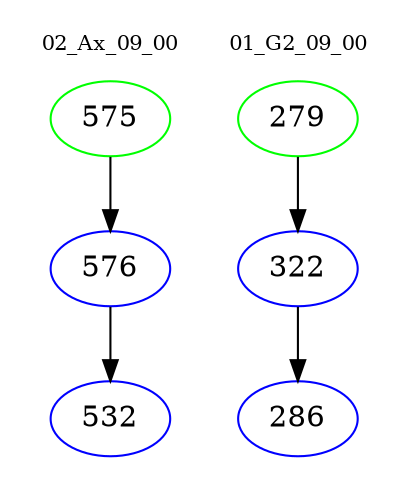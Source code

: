 digraph{
subgraph cluster_0 {
color = white
label = "02_Ax_09_00";
fontsize=10;
T0_575 [label="575", color="green"]
T0_575 -> T0_576 [color="black"]
T0_576 [label="576", color="blue"]
T0_576 -> T0_532 [color="black"]
T0_532 [label="532", color="blue"]
}
subgraph cluster_1 {
color = white
label = "01_G2_09_00";
fontsize=10;
T1_279 [label="279", color="green"]
T1_279 -> T1_322 [color="black"]
T1_322 [label="322", color="blue"]
T1_322 -> T1_286 [color="black"]
T1_286 [label="286", color="blue"]
}
}
